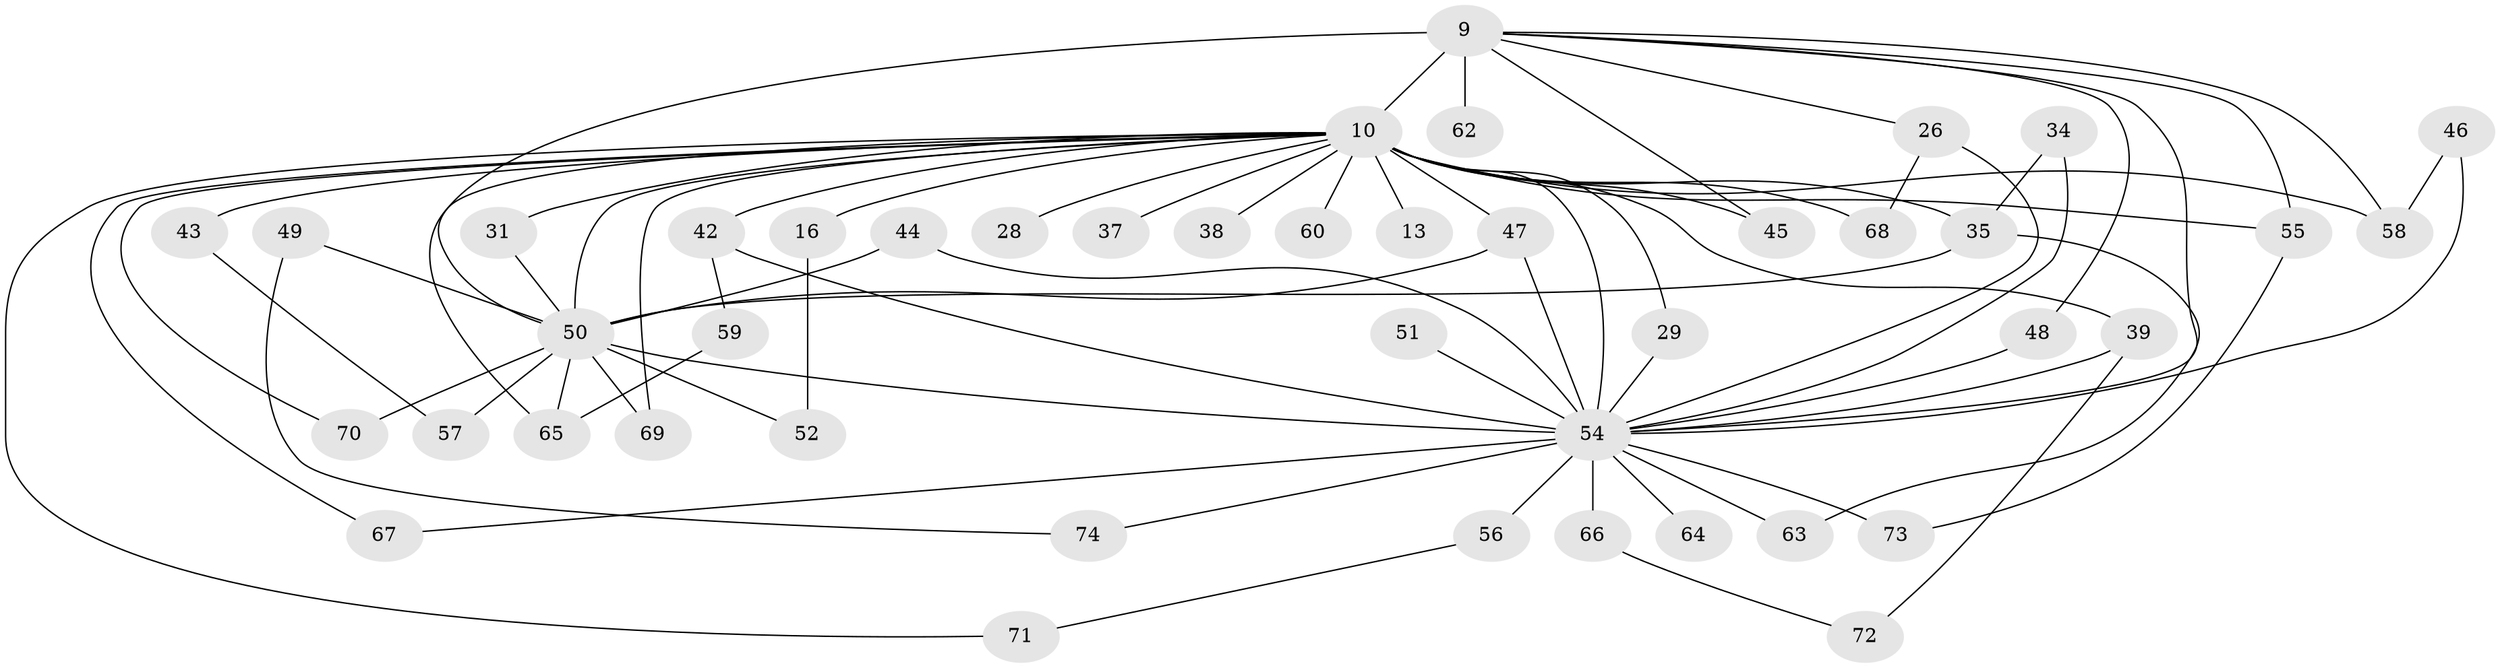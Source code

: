 // original degree distribution, {17: 0.013513513513513514, 22: 0.02702702702702703, 16: 0.04054054054054054, 20: 0.013513513513513514, 13: 0.013513513513513514, 14: 0.013513513513513514, 24: 0.013513513513513514, 5: 0.04054054054054054, 3: 0.28378378378378377, 2: 0.4864864864864865, 4: 0.05405405405405406}
// Generated by graph-tools (version 1.1) at 2025/48/03/04/25 21:48:20]
// undirected, 44 vertices, 74 edges
graph export_dot {
graph [start="1"]
  node [color=gray90,style=filled];
  9 [super="+8"];
  10 [super="+1+5"];
  13;
  16;
  26 [super="+14"];
  28;
  29;
  31;
  34;
  35 [super="+22"];
  37;
  38;
  39 [super="+25"];
  42 [super="+23"];
  43 [super="+40"];
  44 [super="+41"];
  45;
  46;
  47 [super="+15+32"];
  48;
  49;
  50 [super="+18+7"];
  51;
  52;
  54 [super="+36+53+4"];
  55;
  56 [super="+30"];
  57;
  58 [super="+24"];
  59;
  60 [super="+17"];
  62;
  63;
  64;
  65 [super="+27+33"];
  66 [super="+12"];
  67;
  68;
  69;
  70;
  71;
  72;
  73 [super="+61"];
  74;
  9 -- 10 [weight=8];
  9 -- 45;
  9 -- 48;
  9 -- 62 [weight=2];
  9 -- 55;
  9 -- 26;
  9 -- 58;
  9 -- 50 [weight=4];
  9 -- 54 [weight=6];
  10 -- 13 [weight=2];
  10 -- 28 [weight=2];
  10 -- 29;
  10 -- 39 [weight=2];
  10 -- 55;
  10 -- 58 [weight=3];
  10 -- 69;
  10 -- 71;
  10 -- 43 [weight=2];
  10 -- 45;
  10 -- 31;
  10 -- 60 [weight=2];
  10 -- 50 [weight=9];
  10 -- 54 [weight=10];
  10 -- 35 [weight=2];
  10 -- 65 [weight=3];
  10 -- 67;
  10 -- 68;
  10 -- 70;
  10 -- 16 [weight=2];
  10 -- 37 [weight=2];
  10 -- 38 [weight=2];
  10 -- 42 [weight=2];
  10 -- 47;
  16 -- 52;
  26 -- 68;
  26 -- 54 [weight=2];
  29 -- 54;
  31 -- 50;
  34 -- 54;
  34 -- 35;
  35 -- 50;
  35 -- 63;
  39 -- 72;
  39 -- 54;
  42 -- 59;
  42 -- 54;
  43 -- 57;
  44 -- 50 [weight=2];
  44 -- 54;
  46 -- 58;
  46 -- 54;
  47 -- 50 [weight=2];
  47 -- 54;
  48 -- 54;
  49 -- 74;
  49 -- 50 [weight=2];
  50 -- 52;
  50 -- 65;
  50 -- 69;
  50 -- 70;
  50 -- 57;
  50 -- 54 [weight=6];
  51 -- 54;
  54 -- 56 [weight=3];
  54 -- 64 [weight=2];
  54 -- 66 [weight=3];
  54 -- 67;
  54 -- 73 [weight=2];
  54 -- 74;
  54 -- 63;
  55 -- 73;
  56 -- 71;
  59 -- 65;
  66 -- 72;
}
